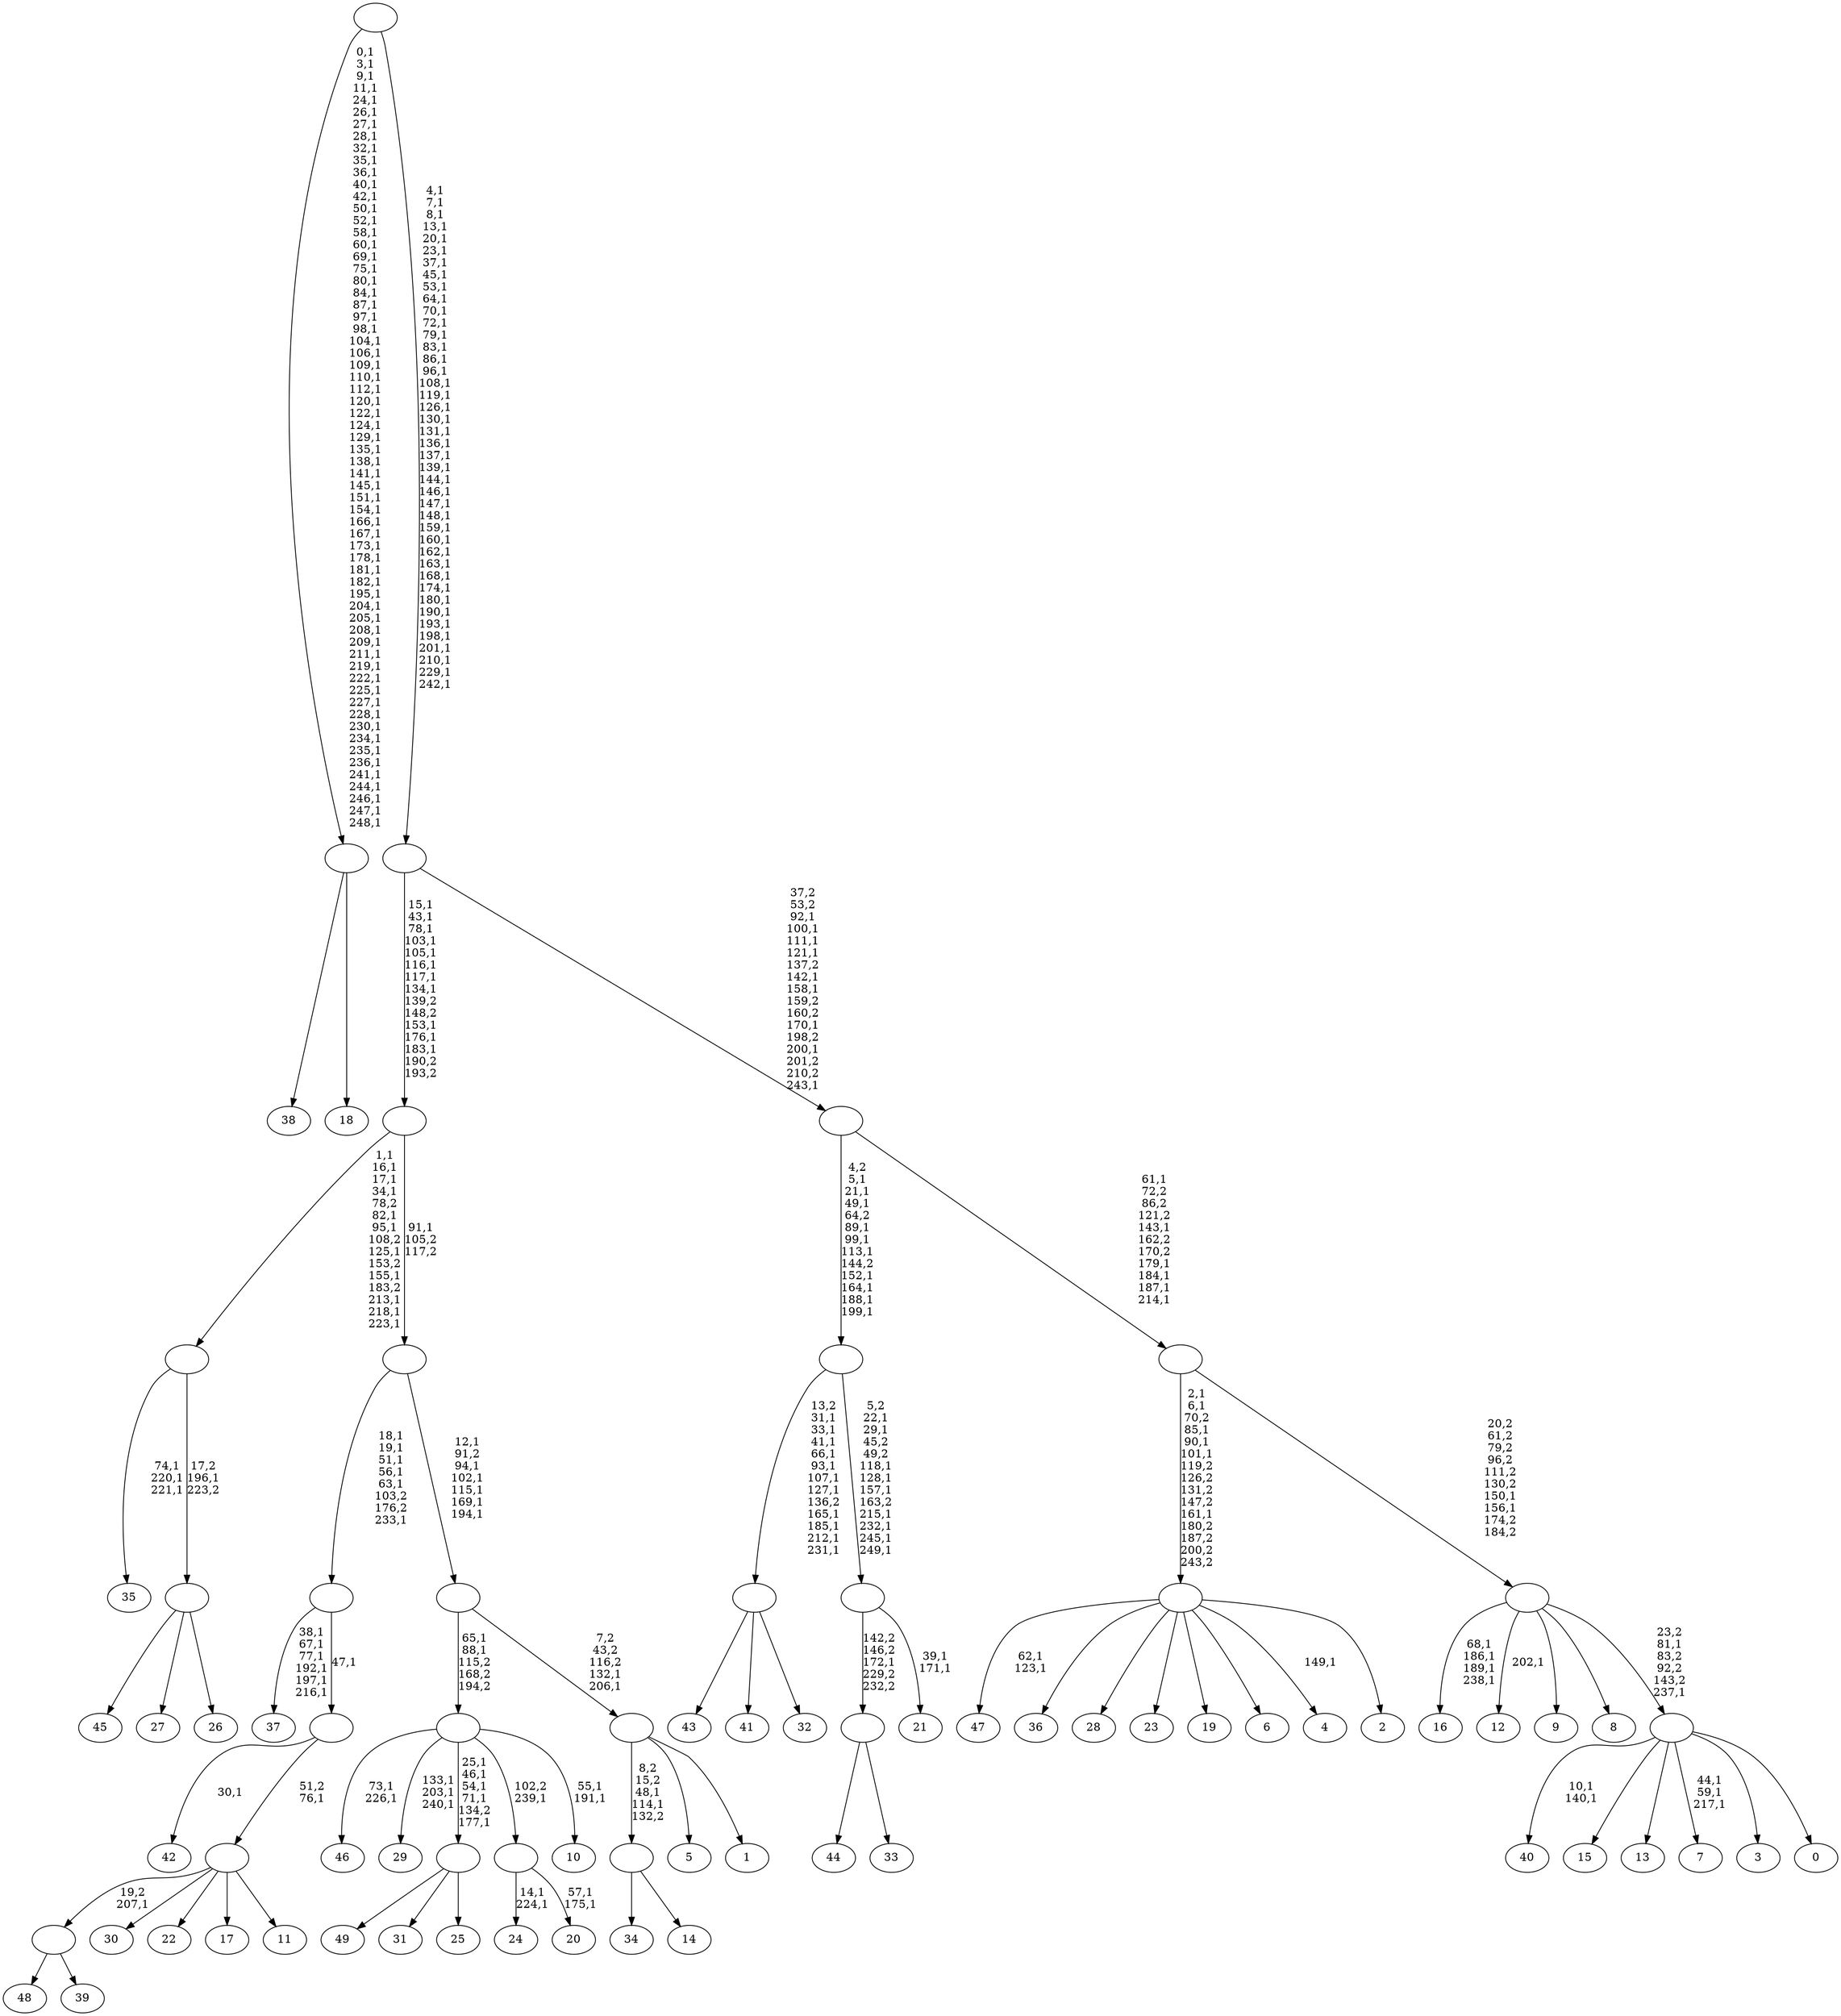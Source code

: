 digraph T {
	300 [label="49"]
	299 [label="48"]
	298 [label="47"]
	295 [label="46"]
	292 [label="45"]
	291 [label="44"]
	290 [label="43"]
	289 [label="42"]
	287 [label="41"]
	286 [label="40"]
	283 [label="39"]
	282 [label=""]
	281 [label="38"]
	280 [label="37"]
	273 [label="36"]
	272 [label="35"]
	268 [label="34"]
	267 [label="33"]
	266 [label=""]
	265 [label="32"]
	264 [label=""]
	253 [label="31"]
	252 [label="30"]
	251 [label="29"]
	247 [label="28"]
	246 [label="27"]
	245 [label="26"]
	244 [label=""]
	243 [label=""]
	232 [label="25"]
	231 [label=""]
	226 [label="24"]
	223 [label="23"]
	222 [label="22"]
	221 [label="21"]
	218 [label=""]
	209 [label=""]
	199 [label="20"]
	196 [label=""]
	195 [label="19"]
	194 [label="18"]
	193 [label=""]
	128 [label="17"]
	127 [label="16"]
	122 [label="15"]
	121 [label="14"]
	120 [label=""]
	118 [label="13"]
	117 [label="12"]
	115 [label="11"]
	114 [label=""]
	113 [label=""]
	112 [label=""]
	106 [label="10"]
	103 [label=""]
	101 [label="9"]
	100 [label="8"]
	99 [label="7"]
	95 [label="6"]
	94 [label="5"]
	93 [label="4"]
	91 [label="3"]
	90 [label="2"]
	89 [label=""]
	83 [label="1"]
	82 [label=""]
	80 [label=""]
	74 [label=""]
	73 [label=""]
	62 [label="0"]
	61 [label=""]
	59 [label=""]
	57 [label=""]
	51 [label=""]
	42 [label=""]
	0 [label=""]
	282 -> 299 [label=""]
	282 -> 283 [label=""]
	266 -> 291 [label=""]
	266 -> 267 [label=""]
	264 -> 290 [label=""]
	264 -> 287 [label=""]
	264 -> 265 [label=""]
	244 -> 292 [label=""]
	244 -> 246 [label=""]
	244 -> 245 [label=""]
	243 -> 272 [label="74,1\n220,1\n221,1"]
	243 -> 244 [label="17,2\n196,1\n223,2"]
	231 -> 300 [label=""]
	231 -> 253 [label=""]
	231 -> 232 [label=""]
	218 -> 221 [label="39,1\n171,1"]
	218 -> 266 [label="142,2\n146,2\n172,1\n229,2\n232,2"]
	209 -> 218 [label="5,2\n22,1\n29,1\n45,2\n49,2\n118,1\n128,1\n157,1\n163,2\n215,1\n232,1\n245,1\n249,1"]
	209 -> 264 [label="13,2\n31,1\n33,1\n41,1\n66,1\n93,1\n107,1\n127,1\n136,2\n165,1\n185,1\n212,1\n231,1"]
	196 -> 199 [label="57,1\n175,1"]
	196 -> 226 [label="14,1\n224,1"]
	193 -> 281 [label=""]
	193 -> 194 [label=""]
	120 -> 268 [label=""]
	120 -> 121 [label=""]
	114 -> 282 [label="19,2\n207,1"]
	114 -> 252 [label=""]
	114 -> 222 [label=""]
	114 -> 128 [label=""]
	114 -> 115 [label=""]
	113 -> 289 [label="30,1"]
	113 -> 114 [label="51,2\n76,1"]
	112 -> 280 [label="38,1\n67,1\n77,1\n192,1\n197,1\n216,1"]
	112 -> 113 [label="47,1"]
	103 -> 106 [label="55,1\n191,1"]
	103 -> 231 [label="25,1\n46,1\n54,1\n71,1\n134,2\n177,1"]
	103 -> 251 [label="133,1\n203,1\n240,1"]
	103 -> 295 [label="73,1\n226,1"]
	103 -> 196 [label="102,2\n239,1"]
	89 -> 93 [label="149,1"]
	89 -> 298 [label="62,1\n123,1"]
	89 -> 273 [label=""]
	89 -> 247 [label=""]
	89 -> 223 [label=""]
	89 -> 195 [label=""]
	89 -> 95 [label=""]
	89 -> 90 [label=""]
	82 -> 120 [label="8,2\n15,2\n48,1\n114,1\n132,2"]
	82 -> 94 [label=""]
	82 -> 83 [label=""]
	80 -> 82 [label="7,2\n43,2\n116,2\n132,1\n206,1"]
	80 -> 103 [label="65,1\n88,1\n115,2\n168,2\n194,2"]
	74 -> 80 [label="12,1\n91,2\n94,1\n102,1\n115,1\n169,1\n194,1"]
	74 -> 112 [label="18,1\n19,1\n51,1\n56,1\n63,1\n103,2\n176,2\n233,1"]
	73 -> 243 [label="1,1\n16,1\n17,1\n34,1\n78,2\n82,1\n95,1\n108,2\n125,1\n153,2\n155,1\n183,2\n213,1\n218,1\n223,1"]
	73 -> 74 [label="91,1\n105,2\n117,2"]
	61 -> 99 [label="44,1\n59,1\n217,1"]
	61 -> 286 [label="10,1\n140,1"]
	61 -> 122 [label=""]
	61 -> 118 [label=""]
	61 -> 91 [label=""]
	61 -> 62 [label=""]
	59 -> 61 [label="23,2\n81,1\n83,2\n92,2\n143,2\n237,1"]
	59 -> 117 [label="202,1"]
	59 -> 127 [label="68,1\n186,1\n189,1\n238,1"]
	59 -> 101 [label=""]
	59 -> 100 [label=""]
	57 -> 59 [label="20,2\n61,2\n79,2\n96,2\n111,2\n130,2\n150,1\n156,1\n174,2\n184,2"]
	57 -> 89 [label="2,1\n6,1\n70,2\n85,1\n90,1\n101,1\n119,2\n126,2\n131,2\n147,2\n161,1\n180,2\n187,2\n200,2\n243,2"]
	51 -> 57 [label="61,1\n72,2\n86,2\n121,2\n143,1\n162,2\n170,2\n179,1\n184,1\n187,1\n214,1"]
	51 -> 209 [label="4,2\n5,1\n21,1\n49,1\n64,2\n89,1\n99,1\n113,1\n144,2\n152,1\n164,1\n188,1\n199,1"]
	42 -> 51 [label="37,2\n53,2\n92,1\n100,1\n111,1\n121,1\n137,2\n142,1\n158,1\n159,2\n160,2\n170,1\n198,2\n200,1\n201,2\n210,2\n243,1"]
	42 -> 73 [label="15,1\n43,1\n78,1\n103,1\n105,1\n116,1\n117,1\n134,1\n139,2\n148,2\n153,1\n176,1\n183,1\n190,2\n193,2"]
	0 -> 42 [label="4,1\n7,1\n8,1\n13,1\n20,1\n23,1\n37,1\n45,1\n53,1\n64,1\n70,1\n72,1\n79,1\n83,1\n86,1\n96,1\n108,1\n119,1\n126,1\n130,1\n131,1\n136,1\n137,1\n139,1\n144,1\n146,1\n147,1\n148,1\n159,1\n160,1\n162,1\n163,1\n168,1\n174,1\n180,1\n190,1\n193,1\n198,1\n201,1\n210,1\n229,1\n242,1"]
	0 -> 193 [label="0,1\n3,1\n9,1\n11,1\n24,1\n26,1\n27,1\n28,1\n32,1\n35,1\n36,1\n40,1\n42,1\n50,1\n52,1\n58,1\n60,1\n69,1\n75,1\n80,1\n84,1\n87,1\n97,1\n98,1\n104,1\n106,1\n109,1\n110,1\n112,1\n120,1\n122,1\n124,1\n129,1\n135,1\n138,1\n141,1\n145,1\n151,1\n154,1\n166,1\n167,1\n173,1\n178,1\n181,1\n182,1\n195,1\n204,1\n205,1\n208,1\n209,1\n211,1\n219,1\n222,1\n225,1\n227,1\n228,1\n230,1\n234,1\n235,1\n236,1\n241,1\n244,1\n246,1\n247,1\n248,1"]
}

